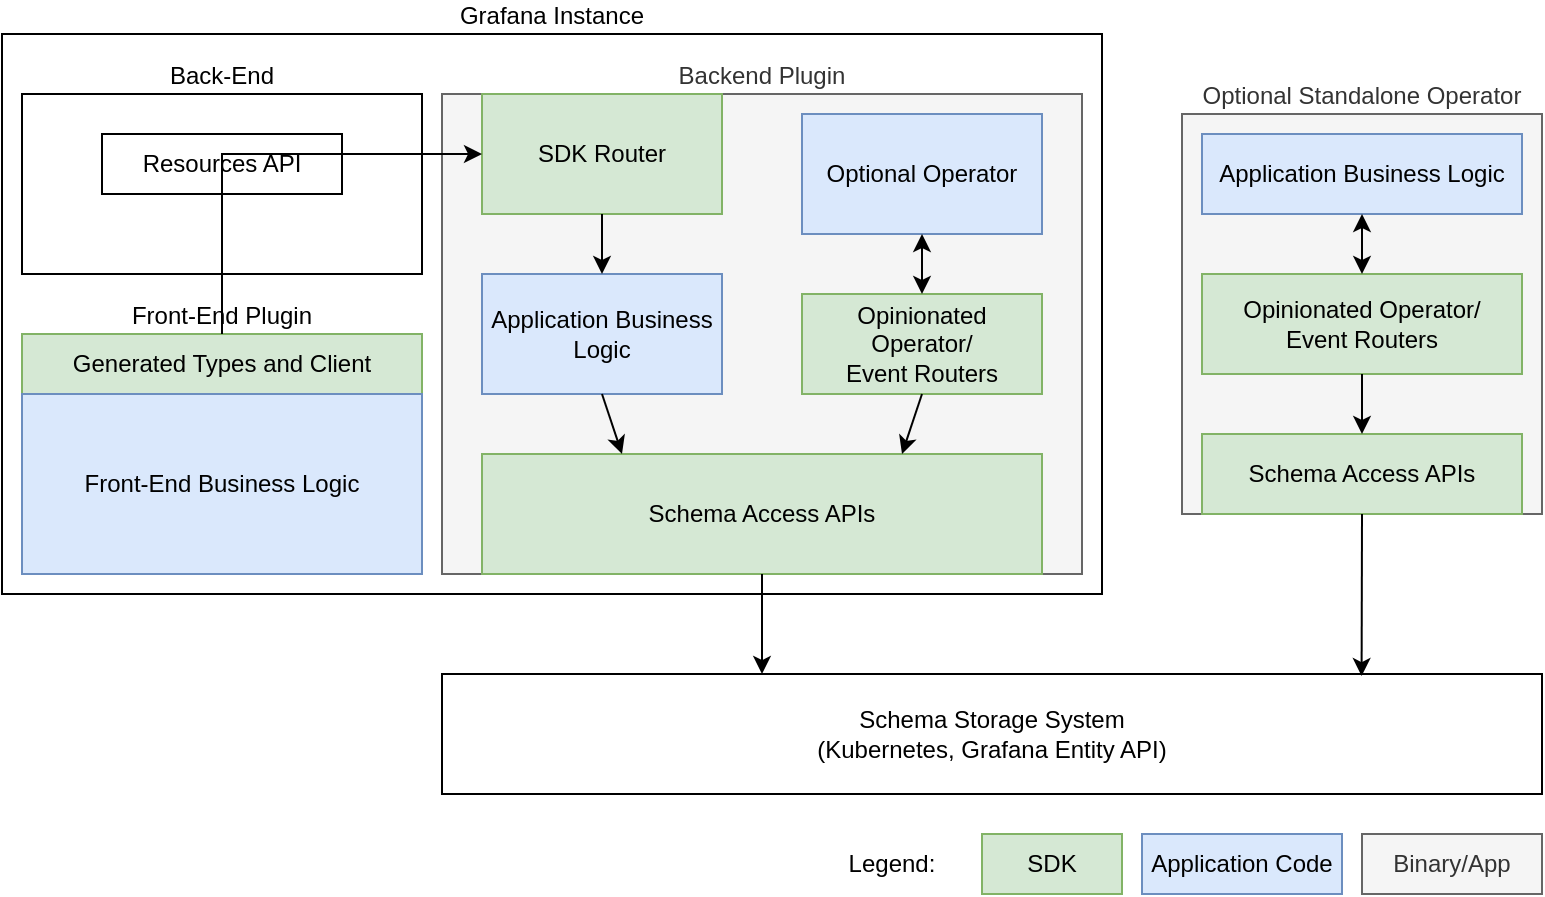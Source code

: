 <mxfile version="17.3.0" type="device"><diagram id="9Z5XrSzibWj0WPGGIAKp" name="Page-1"><mxGraphModel dx="1422" dy="789" grid="1" gridSize="10" guides="1" tooltips="1" connect="1" arrows="1" fold="1" page="1" pageScale="1" pageWidth="850" pageHeight="1100" math="0" shadow="0"><root><mxCell id="0"/><mxCell id="1" parent="0"/><mxCell id="CJfOMeFpkCCaTHxgtKqX-12" value="Grafana Instance" style="rounded=0;whiteSpace=wrap;html=1;labelPosition=center;verticalLabelPosition=top;align=center;verticalAlign=bottom;" vertex="1" parent="1"><mxGeometry x="10" y="40" width="550" height="280" as="geometry"/></mxCell><mxCell id="CJfOMeFpkCCaTHxgtKqX-1" value="Backend Plugin" style="rounded=0;whiteSpace=wrap;html=1;labelPosition=center;verticalLabelPosition=top;align=center;verticalAlign=bottom;fillColor=#f5f5f5;fontColor=#333333;strokeColor=#666666;" vertex="1" parent="1"><mxGeometry x="230" y="70" width="320" height="240" as="geometry"/></mxCell><mxCell id="CJfOMeFpkCCaTHxgtKqX-2" value="SDK Router" style="rounded=0;whiteSpace=wrap;html=1;fillColor=#d5e8d4;strokeColor=#82b366;" vertex="1" parent="1"><mxGeometry x="250" y="70" width="120" height="60" as="geometry"/></mxCell><mxCell id="CJfOMeFpkCCaTHxgtKqX-3" value="Application Business Logic" style="rounded=0;whiteSpace=wrap;html=1;fillColor=#dae8fc;strokeColor=#6c8ebf;" vertex="1" parent="1"><mxGeometry x="250" y="160" width="120" height="60" as="geometry"/></mxCell><mxCell id="CJfOMeFpkCCaTHxgtKqX-4" value="Schema Access APIs" style="rounded=0;whiteSpace=wrap;html=1;fillColor=#d5e8d4;strokeColor=#82b366;" vertex="1" parent="1"><mxGeometry x="250" y="250" width="280" height="60" as="geometry"/></mxCell><mxCell id="CJfOMeFpkCCaTHxgtKqX-5" value="Optional Operator" style="rounded=0;whiteSpace=wrap;html=1;fillColor=#dae8fc;strokeColor=#6c8ebf;" vertex="1" parent="1"><mxGeometry x="410" y="80" width="120" height="60" as="geometry"/></mxCell><mxCell id="CJfOMeFpkCCaTHxgtKqX-7" value="" style="endArrow=classic;html=1;rounded=0;entryX=0.25;entryY=0;entryDx=0;entryDy=0;exitX=0.5;exitY=1;exitDx=0;exitDy=0;" edge="1" parent="1" source="CJfOMeFpkCCaTHxgtKqX-3" target="CJfOMeFpkCCaTHxgtKqX-4"><mxGeometry width="50" height="50" relative="1" as="geometry"><mxPoint x="130" y="250" as="sourcePoint"/><mxPoint x="180" y="200" as="targetPoint"/></mxGeometry></mxCell><mxCell id="CJfOMeFpkCCaTHxgtKqX-8" value="" style="endArrow=classic;html=1;rounded=0;entryX=0.5;entryY=0;entryDx=0;entryDy=0;exitX=0.5;exitY=1;exitDx=0;exitDy=0;" edge="1" parent="1" source="CJfOMeFpkCCaTHxgtKqX-2" target="CJfOMeFpkCCaTHxgtKqX-3"><mxGeometry width="50" height="50" relative="1" as="geometry"><mxPoint x="-10" y="150" as="sourcePoint"/><mxPoint x="40" y="100" as="targetPoint"/></mxGeometry></mxCell><mxCell id="CJfOMeFpkCCaTHxgtKqX-10" value="&lt;div&gt;Schema Storage System&lt;/div&gt;&lt;div&gt;(Kubernetes, Grafana Entity API)&lt;br&gt;&lt;/div&gt;" style="rounded=0;whiteSpace=wrap;html=1;" vertex="1" parent="1"><mxGeometry x="230" y="360" width="550" height="60" as="geometry"/></mxCell><mxCell id="CJfOMeFpkCCaTHxgtKqX-11" value="" style="endArrow=classic;html=1;rounded=0;exitX=0.5;exitY=1;exitDx=0;exitDy=0;" edge="1" parent="1" source="CJfOMeFpkCCaTHxgtKqX-4"><mxGeometry width="50" height="50" relative="1" as="geometry"><mxPoint x="660" y="340" as="sourcePoint"/><mxPoint x="390" y="360" as="targetPoint"/></mxGeometry></mxCell><mxCell id="CJfOMeFpkCCaTHxgtKqX-13" value="Front-End Plugin" style="rounded=0;whiteSpace=wrap;html=1;labelPosition=center;verticalLabelPosition=top;align=center;verticalAlign=bottom;" vertex="1" parent="1"><mxGeometry x="20" y="190" width="200" height="120" as="geometry"/></mxCell><mxCell id="CJfOMeFpkCCaTHxgtKqX-14" value="&lt;div&gt;Back-End&lt;/div&gt;" style="rounded=0;whiteSpace=wrap;html=1;labelPosition=center;verticalLabelPosition=top;align=center;verticalAlign=bottom;" vertex="1" parent="1"><mxGeometry x="20" y="70" width="200" height="90" as="geometry"/></mxCell><mxCell id="CJfOMeFpkCCaTHxgtKqX-16" value="Generated Types and Client" style="rounded=0;whiteSpace=wrap;html=1;fillColor=#d5e8d4;strokeColor=#82b366;" vertex="1" parent="1"><mxGeometry x="20" y="190" width="200" height="30" as="geometry"/></mxCell><mxCell id="CJfOMeFpkCCaTHxgtKqX-17" value="Front-End Business Logic" style="rounded=0;whiteSpace=wrap;html=1;fillColor=#dae8fc;strokeColor=#6c8ebf;" vertex="1" parent="1"><mxGeometry x="20" y="220" width="200" height="90" as="geometry"/></mxCell><mxCell id="CJfOMeFpkCCaTHxgtKqX-18" value="Resources API" style="rounded=0;whiteSpace=wrap;html=1;" vertex="1" parent="1"><mxGeometry x="60" y="90" width="120" height="30" as="geometry"/></mxCell><mxCell id="CJfOMeFpkCCaTHxgtKqX-19" value="" style="endArrow=classic;html=1;rounded=0;entryX=0;entryY=0.5;entryDx=0;entryDy=0;exitX=0.5;exitY=0;exitDx=0;exitDy=0;" edge="1" parent="1" source="CJfOMeFpkCCaTHxgtKqX-16" target="CJfOMeFpkCCaTHxgtKqX-2"><mxGeometry width="50" height="50" relative="1" as="geometry"><mxPoint x="160" y="160" as="sourcePoint"/><mxPoint x="210" y="110" as="targetPoint"/><Array as="points"><mxPoint x="120" y="100"/></Array></mxGeometry></mxCell><mxCell id="CJfOMeFpkCCaTHxgtKqX-20" value="Optional Standalone Operator" style="rounded=0;whiteSpace=wrap;html=1;labelPosition=center;verticalLabelPosition=top;align=center;verticalAlign=bottom;fillColor=#f5f5f5;fontColor=#333333;strokeColor=#666666;" vertex="1" parent="1"><mxGeometry x="600" y="80" width="180" height="200" as="geometry"/></mxCell><mxCell id="CJfOMeFpkCCaTHxgtKqX-21" value="Schema Access APIs" style="rounded=0;whiteSpace=wrap;html=1;fillColor=#d5e8d4;strokeColor=#82b366;" vertex="1" parent="1"><mxGeometry x="610" y="240" width="160" height="40" as="geometry"/></mxCell><mxCell id="CJfOMeFpkCCaTHxgtKqX-22" value="&lt;div&gt;Opinionated Operator/&lt;/div&gt;&lt;div&gt;Event Routers&lt;/div&gt;" style="rounded=0;whiteSpace=wrap;html=1;fillColor=#d5e8d4;strokeColor=#82b366;" vertex="1" parent="1"><mxGeometry x="610" y="160" width="160" height="50" as="geometry"/></mxCell><mxCell id="CJfOMeFpkCCaTHxgtKqX-23" value="Application Business Logic" style="rounded=0;whiteSpace=wrap;html=1;fillColor=#dae8fc;strokeColor=#6c8ebf;" vertex="1" parent="1"><mxGeometry x="610" y="90" width="160" height="40" as="geometry"/></mxCell><mxCell id="CJfOMeFpkCCaTHxgtKqX-24" value="" style="endArrow=classic;html=1;rounded=0;exitX=0.5;exitY=1;exitDx=0;exitDy=0;entryX=0.836;entryY=0.017;entryDx=0;entryDy=0;entryPerimeter=0;" edge="1" parent="1" source="CJfOMeFpkCCaTHxgtKqX-21" target="CJfOMeFpkCCaTHxgtKqX-10"><mxGeometry width="50" height="50" relative="1" as="geometry"><mxPoint x="900" y="340" as="sourcePoint"/><mxPoint x="690" y="350" as="targetPoint"/></mxGeometry></mxCell><mxCell id="CJfOMeFpkCCaTHxgtKqX-25" value="" style="endArrow=classic;html=1;rounded=0;exitX=0.5;exitY=1;exitDx=0;exitDy=0;entryX=0.5;entryY=0;entryDx=0;entryDy=0;" edge="1" parent="1" source="CJfOMeFpkCCaTHxgtKqX-22" target="CJfOMeFpkCCaTHxgtKqX-21"><mxGeometry width="50" height="50" relative="1" as="geometry"><mxPoint x="1000" y="280" as="sourcePoint"/><mxPoint x="1050" y="230" as="targetPoint"/></mxGeometry></mxCell><mxCell id="CJfOMeFpkCCaTHxgtKqX-26" value="" style="endArrow=classic;startArrow=classic;html=1;rounded=0;exitX=0.5;exitY=0;exitDx=0;exitDy=0;entryX=0.5;entryY=1;entryDx=0;entryDy=0;" edge="1" parent="1" source="CJfOMeFpkCCaTHxgtKqX-22" target="CJfOMeFpkCCaTHxgtKqX-23"><mxGeometry width="50" height="50" relative="1" as="geometry"><mxPoint x="970" y="160" as="sourcePoint"/><mxPoint x="1020" y="110" as="targetPoint"/></mxGeometry></mxCell><mxCell id="CJfOMeFpkCCaTHxgtKqX-27" value="&lt;div&gt;Opinionated Operator/&lt;/div&gt;&lt;div&gt;Event Routers&lt;/div&gt;" style="rounded=0;whiteSpace=wrap;html=1;fillColor=#d5e8d4;strokeColor=#82b366;" vertex="1" parent="1"><mxGeometry x="410" y="170" width="120" height="50" as="geometry"/></mxCell><mxCell id="CJfOMeFpkCCaTHxgtKqX-28" value="" style="endArrow=classic;html=1;rounded=0;exitX=0.5;exitY=1;exitDx=0;exitDy=0;entryX=0.75;entryY=0;entryDx=0;entryDy=0;" edge="1" parent="1" source="CJfOMeFpkCCaTHxgtKqX-27" target="CJfOMeFpkCCaTHxgtKqX-4"><mxGeometry width="50" height="50" relative="1" as="geometry"><mxPoint x="1010" y="350" as="sourcePoint"/><mxPoint x="1060" y="300" as="targetPoint"/></mxGeometry></mxCell><mxCell id="CJfOMeFpkCCaTHxgtKqX-29" value="" style="endArrow=classic;startArrow=classic;html=1;rounded=0;exitX=0.5;exitY=0;exitDx=0;exitDy=0;" edge="1" parent="1" source="CJfOMeFpkCCaTHxgtKqX-27"><mxGeometry width="50" height="50" relative="1" as="geometry"><mxPoint x="440" y="-10" as="sourcePoint"/><mxPoint x="470" y="140" as="targetPoint"/></mxGeometry></mxCell><mxCell id="CJfOMeFpkCCaTHxgtKqX-30" value="SDK" style="rounded=0;whiteSpace=wrap;html=1;fillColor=#d5e8d4;strokeColor=#82b366;" vertex="1" parent="1"><mxGeometry x="500" y="440" width="70" height="30" as="geometry"/></mxCell><mxCell id="CJfOMeFpkCCaTHxgtKqX-31" value="Application Code" style="rounded=0;whiteSpace=wrap;html=1;fillColor=#dae8fc;strokeColor=#6c8ebf;" vertex="1" parent="1"><mxGeometry x="580" y="440" width="100" height="30" as="geometry"/></mxCell><mxCell id="CJfOMeFpkCCaTHxgtKqX-32" value="Binary/App" style="rounded=0;whiteSpace=wrap;html=1;fillColor=#f5f5f5;fontColor=#333333;strokeColor=#666666;" vertex="1" parent="1"><mxGeometry x="690" y="440" width="90" height="30" as="geometry"/></mxCell><mxCell id="CJfOMeFpkCCaTHxgtKqX-33" value="Legend:" style="text;html=1;strokeColor=none;fillColor=none;align=center;verticalAlign=middle;whiteSpace=wrap;rounded=0;" vertex="1" parent="1"><mxGeometry x="425" y="440" width="60" height="30" as="geometry"/></mxCell></root></mxGraphModel></diagram></mxfile>